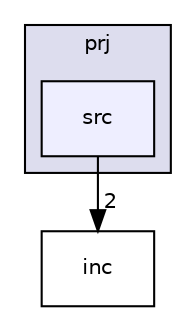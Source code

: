 digraph G {
  compound=true
  node [ fontsize="10", fontname="Helvetica"];
  edge [ labelfontsize="10", labelfontname="Helvetica"];
  subgraph clusterdir_79f8ee757588a493b1a6f500108cbae2 {
    graph [ bgcolor="#ddddee", pencolor="black", label="prj" fontname="Helvetica", fontsize="10", URL="dir_79f8ee757588a493b1a6f500108cbae2.html"]
  dir_ccf4c640b873c32d01b6904a9dcd4400 [shape=box, label="src", style="filled", fillcolor="#eeeeff", pencolor="black", URL="dir_ccf4c640b873c32d01b6904a9dcd4400.html"];
  }
  dir_e1820a3aaaa416b7fb7f296af154e9e3 [shape=box label="inc" URL="dir_e1820a3aaaa416b7fb7f296af154e9e3.html"];
  dir_ccf4c640b873c32d01b6904a9dcd4400->dir_e1820a3aaaa416b7fb7f296af154e9e3 [headlabel="2", labeldistance=1.5 headhref="dir_000001_000002.html"];
}
